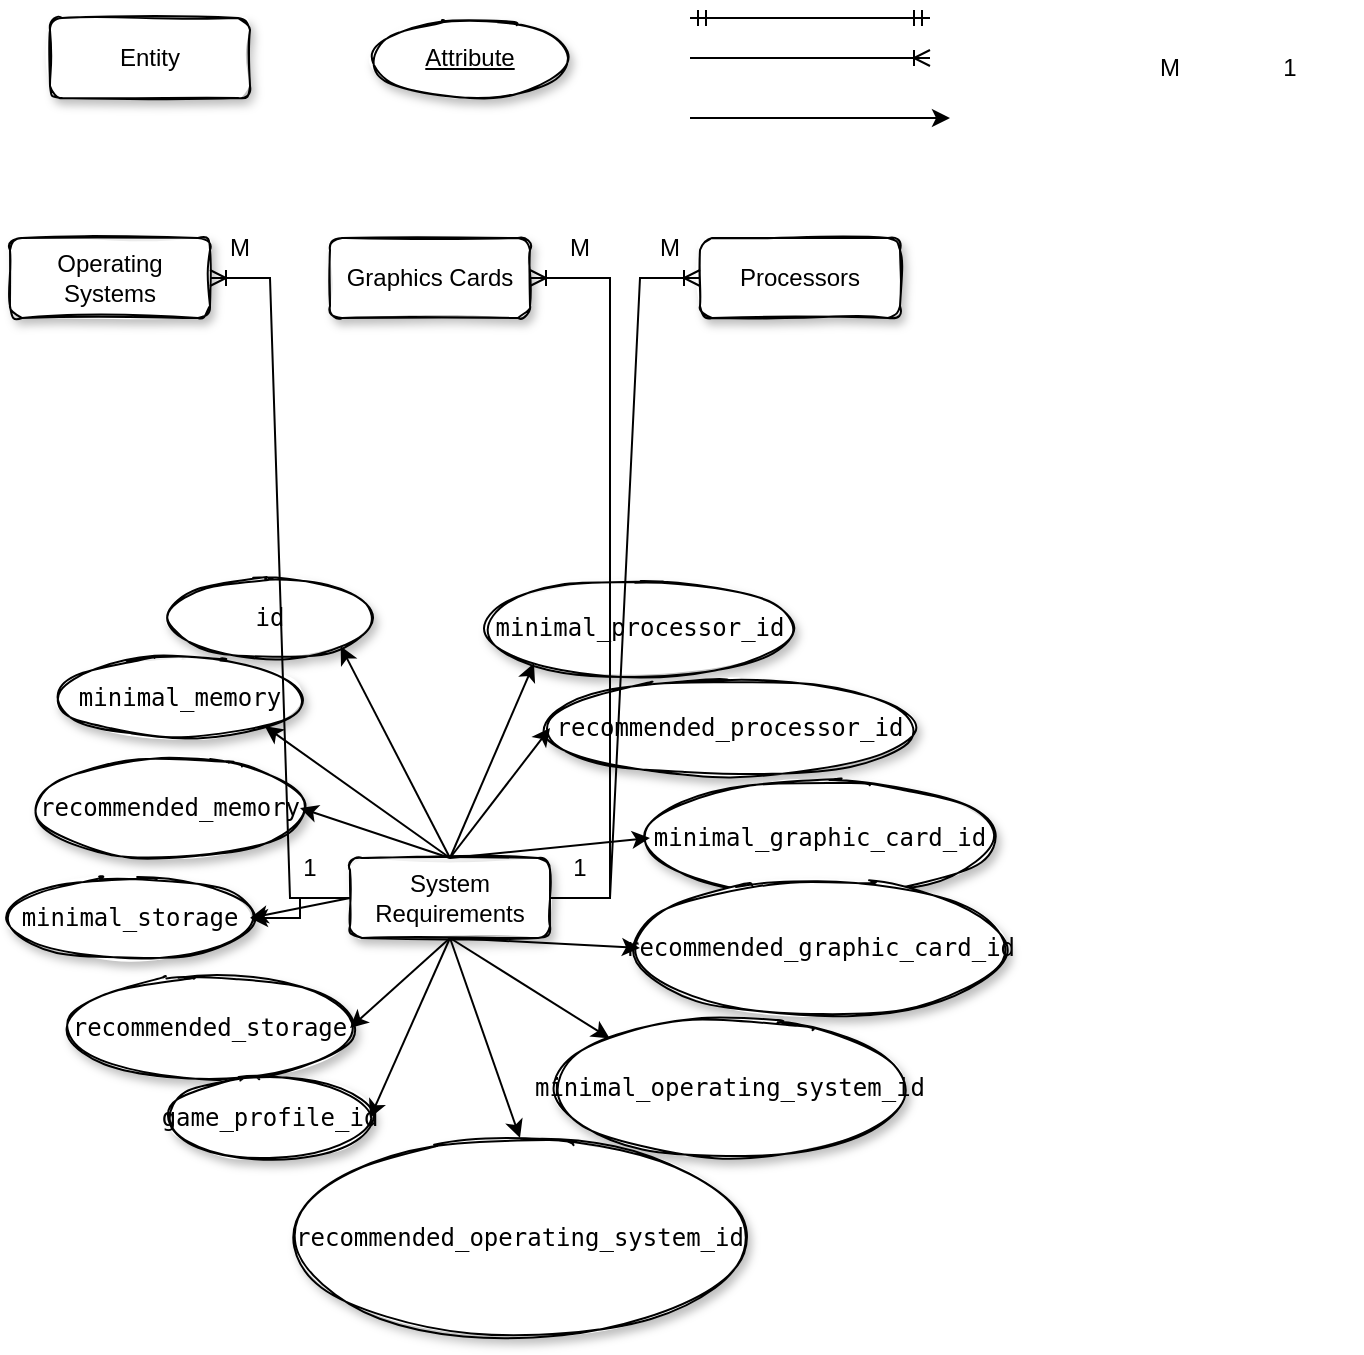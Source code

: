 <mxfile version="17.4.2" type="github">
  <diagram id="R2lEEEUBdFMjLlhIrx00" name="Page-1">
    <mxGraphModel dx="2503" dy="1505" grid="1" gridSize="10" guides="1" tooltips="1" connect="1" arrows="1" fold="1" page="1" pageScale="1" pageWidth="827" pageHeight="1169" math="0" shadow="0" extFonts="Permanent Marker^https://fonts.googleapis.com/css?family=Permanent+Marker">
      <root>
        <mxCell id="0" />
        <mxCell id="1" parent="0" />
        <mxCell id="tYkyg7E3x5yhrrcK7RUM-3" value="Entity" style="whiteSpace=wrap;html=1;align=center;rounded=1;shadow=1;sketch=1;" vertex="1" parent="1">
          <mxGeometry x="30" y="10" width="100" height="40" as="geometry" />
        </mxCell>
        <mxCell id="tYkyg7E3x5yhrrcK7RUM-4" value="Attribute" style="ellipse;whiteSpace=wrap;html=1;align=center;fontStyle=4;rounded=1;shadow=1;sketch=1;" vertex="1" parent="1">
          <mxGeometry x="190" y="10" width="100" height="40" as="geometry" />
        </mxCell>
        <mxCell id="tYkyg7E3x5yhrrcK7RUM-5" value="" style="edgeStyle=entityRelationEdgeStyle;fontSize=12;html=1;endArrow=ERmandOne;startArrow=ERmandOne;rounded=0;" edge="1" parent="1">
          <mxGeometry width="100" height="100" relative="1" as="geometry">
            <mxPoint x="350" y="10" as="sourcePoint" />
            <mxPoint x="470" y="10" as="targetPoint" />
          </mxGeometry>
        </mxCell>
        <mxCell id="tYkyg7E3x5yhrrcK7RUM-6" value="" style="edgeStyle=entityRelationEdgeStyle;fontSize=12;html=1;endArrow=ERoneToMany;rounded=0;labelBackgroundColor=none;labelBorderColor=none;" edge="1" parent="1">
          <mxGeometry width="100" height="100" relative="1" as="geometry">
            <mxPoint x="350" y="30" as="sourcePoint" />
            <mxPoint x="470" y="30" as="targetPoint" />
          </mxGeometry>
        </mxCell>
        <mxCell id="tYkyg7E3x5yhrrcK7RUM-7" value="" style="endArrow=classic;html=1;rounded=0;labelBackgroundColor=none;labelBorderColor=none;" edge="1" parent="1">
          <mxGeometry width="50" height="50" relative="1" as="geometry">
            <mxPoint x="350" y="60" as="sourcePoint" />
            <mxPoint x="480" y="60" as="targetPoint" />
          </mxGeometry>
        </mxCell>
        <mxCell id="tYkyg7E3x5yhrrcK7RUM-8" value="M" style="text;html=1;strokeColor=none;fillColor=none;align=center;verticalAlign=middle;whiteSpace=wrap;rounded=0;shadow=1;sketch=1;" vertex="1" parent="1">
          <mxGeometry x="560" y="20" width="60" height="30" as="geometry" />
        </mxCell>
        <mxCell id="tYkyg7E3x5yhrrcK7RUM-9" value="1" style="text;html=1;strokeColor=none;fillColor=none;align=center;verticalAlign=middle;whiteSpace=wrap;rounded=0;shadow=1;sketch=1;" vertex="1" parent="1">
          <mxGeometry x="620" y="20" width="60" height="30" as="geometry" />
        </mxCell>
        <mxCell id="tYkyg7E3x5yhrrcK7RUM-51" value="" style="edgeStyle=orthogonalEdgeStyle;rounded=0;orthogonalLoop=1;jettySize=auto;html=1;labelBackgroundColor=none;labelBorderColor=none;fontColor=default;" edge="1" parent="1" source="tYkyg7E3x5yhrrcK7RUM-10" target="tYkyg7E3x5yhrrcK7RUM-14">
          <mxGeometry relative="1" as="geometry" />
        </mxCell>
        <mxCell id="tYkyg7E3x5yhrrcK7RUM-10" value="System Requirements" style="whiteSpace=wrap;html=1;align=center;rounded=1;shadow=1;sketch=1;fontColor=default;labelBackgroundColor=none;labelBorderColor=none;fontStyle=0" vertex="1" parent="1">
          <mxGeometry x="180" y="430" width="100" height="40" as="geometry" />
        </mxCell>
        <mxCell id="tYkyg7E3x5yhrrcK7RUM-11" value="&lt;pre style=&quot;font-family: &amp;quot;jetbrains mono&amp;quot;, monospace;&quot;&gt;&lt;span style=&quot;&quot;&gt;id&lt;/span&gt;&lt;/pre&gt;" style="ellipse;whiteSpace=wrap;html=1;align=center;fontStyle=0;rounded=1;shadow=1;sketch=1;fontColor=default;labelBackgroundColor=none;labelBorderColor=none;" vertex="1" parent="1">
          <mxGeometry x="90" y="290" width="100" height="40" as="geometry" />
        </mxCell>
        <mxCell id="tYkyg7E3x5yhrrcK7RUM-12" value="&lt;pre style=&quot;font-family: &amp;quot;jetbrains mono&amp;quot;, monospace;&quot;&gt;&lt;span style=&quot;&quot;&gt;minimal_memory&lt;/span&gt;&lt;/pre&gt;" style="ellipse;whiteSpace=wrap;html=1;align=center;fontStyle=0;rounded=1;shadow=1;sketch=1;fontColor=default;labelBackgroundColor=none;labelBorderColor=none;" vertex="1" parent="1">
          <mxGeometry x="35" y="330" width="120" height="40" as="geometry" />
        </mxCell>
        <mxCell id="tYkyg7E3x5yhrrcK7RUM-13" value="&lt;pre style=&quot;font-family: &amp;quot;jetbrains mono&amp;quot;, monospace;&quot;&gt;&lt;span style=&quot;&quot;&gt;recommended_memory&lt;/span&gt;&lt;/pre&gt;" style="ellipse;whiteSpace=wrap;html=1;align=center;fontStyle=0;rounded=1;shadow=1;sketch=1;fontColor=default;labelBackgroundColor=none;labelBorderColor=none;" vertex="1" parent="1">
          <mxGeometry x="25" y="380" width="130" height="50" as="geometry" />
        </mxCell>
        <mxCell id="tYkyg7E3x5yhrrcK7RUM-14" value="&lt;pre style=&quot;font-family: &amp;quot;jetbrains mono&amp;quot;, monospace;&quot;&gt;&lt;span style=&quot;&quot;&gt;minimal_storage&lt;/span&gt;&lt;/pre&gt;" style="ellipse;whiteSpace=wrap;html=1;align=center;fontStyle=0;rounded=1;shadow=1;sketch=1;fontColor=default;labelBackgroundColor=none;labelBorderColor=none;" vertex="1" parent="1">
          <mxGeometry x="10" y="440" width="120" height="40" as="geometry" />
        </mxCell>
        <mxCell id="tYkyg7E3x5yhrrcK7RUM-15" value="&lt;pre style=&quot;font-family: &amp;quot;jetbrains mono&amp;quot;, monospace;&quot;&gt;&lt;span style=&quot;&quot;&gt;recommended_storage&lt;/span&gt;&lt;/pre&gt;" style="ellipse;whiteSpace=wrap;html=1;align=center;fontStyle=0;rounded=1;shadow=1;sketch=1;fontColor=default;labelBackgroundColor=none;labelBorderColor=none;" vertex="1" parent="1">
          <mxGeometry x="40" y="490" width="140" height="50" as="geometry" />
        </mxCell>
        <mxCell id="tYkyg7E3x5yhrrcK7RUM-16" value="&lt;pre style=&quot;font-family: &amp;quot;jetbrains mono&amp;quot;, monospace;&quot;&gt;&lt;span style=&quot;&quot;&gt;game_profile_id&lt;/span&gt;&lt;/pre&gt;" style="ellipse;whiteSpace=wrap;html=1;align=center;fontStyle=0;rounded=1;shadow=1;sketch=1;fontColor=default;labelBackgroundColor=none;labelBorderColor=none;" vertex="1" parent="1">
          <mxGeometry x="90" y="540" width="100" height="40" as="geometry" />
        </mxCell>
        <mxCell id="tYkyg7E3x5yhrrcK7RUM-18" value="&lt;pre style=&quot;font-family: &amp;quot;jetbrains mono&amp;quot;, monospace;&quot;&gt;&lt;pre style=&quot;font-family: &amp;quot;jetbrains mono&amp;quot; , monospace&quot;&gt;&lt;span style=&quot;&quot;&gt;minimal_processor_id&lt;/span&gt;&lt;/pre&gt;&lt;/pre&gt;" style="ellipse;whiteSpace=wrap;html=1;align=center;fontStyle=0;rounded=1;shadow=1;sketch=1;fontColor=default;labelBackgroundColor=none;labelBorderColor=none;" vertex="1" parent="1">
          <mxGeometry x="250" y="290" width="150" height="50" as="geometry" />
        </mxCell>
        <mxCell id="tYkyg7E3x5yhrrcK7RUM-19" value="&lt;pre style=&quot;font-family: &amp;quot;jetbrains mono&amp;quot;, monospace;&quot;&gt;&lt;pre style=&quot;font-family: &amp;quot;jetbrains mono&amp;quot; , monospace&quot;&gt;&lt;span style=&quot;&quot;&gt;recommended_processor_id&lt;/span&gt;&lt;/pre&gt;&lt;/pre&gt;" style="ellipse;whiteSpace=wrap;html=1;align=center;fontStyle=0;rounded=1;shadow=1;sketch=1;fontColor=default;labelBackgroundColor=none;labelBorderColor=none;" vertex="1" parent="1">
          <mxGeometry x="280" y="340" width="180" height="50" as="geometry" />
        </mxCell>
        <mxCell id="tYkyg7E3x5yhrrcK7RUM-20" value="&lt;pre style=&quot;font-family: &amp;quot;jetbrains mono&amp;quot;, monospace;&quot;&gt;&lt;pre style=&quot;font-family: &amp;quot;jetbrains mono&amp;quot; , monospace&quot;&gt;&lt;span style=&quot;&quot;&gt;minimal_graphic_card_id&lt;/span&gt;&lt;/pre&gt;&lt;/pre&gt;" style="ellipse;whiteSpace=wrap;html=1;align=center;fontStyle=0;rounded=1;shadow=1;sketch=1;fontColor=default;labelBackgroundColor=none;labelBorderColor=none;" vertex="1" parent="1">
          <mxGeometry x="330" y="390" width="170" height="60" as="geometry" />
        </mxCell>
        <mxCell id="tYkyg7E3x5yhrrcK7RUM-22" value="&lt;pre style=&quot;font-family: &amp;quot;jetbrains mono&amp;quot;, monospace;&quot;&gt;&lt;pre style=&quot;font-family: &amp;quot;jetbrains mono&amp;quot; , monospace&quot;&gt;&lt;span style=&quot;&quot;&gt;recommended_graphic_card_id&lt;/span&gt;&lt;/pre&gt;&lt;/pre&gt;" style="ellipse;whiteSpace=wrap;html=1;align=center;fontStyle=0;rounded=1;shadow=1;sketch=1;fontColor=default;labelBackgroundColor=none;labelBorderColor=none;" vertex="1" parent="1">
          <mxGeometry x="325" y="440" width="180" height="70" as="geometry" />
        </mxCell>
        <mxCell id="tYkyg7E3x5yhrrcK7RUM-23" value="&lt;pre style=&quot;font-family: &amp;quot;jetbrains mono&amp;quot;, monospace;&quot;&gt;&lt;pre style=&quot;font-family: &amp;quot;jetbrains mono&amp;quot; , monospace&quot;&gt;&lt;span style=&quot;&quot;&gt;minimal_operating_system_id&lt;/span&gt;&lt;/pre&gt;&lt;/pre&gt;" style="ellipse;whiteSpace=wrap;html=1;align=center;fontStyle=0;rounded=1;shadow=1;sketch=1;fontColor=default;labelBackgroundColor=none;labelBorderColor=none;" vertex="1" parent="1">
          <mxGeometry x="285" y="510" width="170" height="70" as="geometry" />
        </mxCell>
        <mxCell id="tYkyg7E3x5yhrrcK7RUM-24" value="&lt;pre style=&quot;font-family: &amp;quot;jetbrains mono&amp;quot;, monospace;&quot;&gt;&lt;pre style=&quot;font-family: &amp;quot;jetbrains mono&amp;quot; , monospace&quot;&gt;&lt;span style=&quot;&quot;&gt;recommended_operating_system_id&lt;/span&gt;&lt;/pre&gt;&lt;/pre&gt;" style="ellipse;whiteSpace=wrap;html=1;align=center;fontStyle=0;rounded=1;shadow=1;sketch=1;fontColor=default;labelBackgroundColor=none;labelBorderColor=none;" vertex="1" parent="1">
          <mxGeometry x="155" y="570" width="220" height="100" as="geometry" />
        </mxCell>
        <mxCell id="tYkyg7E3x5yhrrcK7RUM-28" value="" style="endArrow=classic;html=1;rounded=0;labelBackgroundColor=none;labelBorderColor=none;exitX=0.5;exitY=0;exitDx=0;exitDy=0;entryX=1;entryY=1;entryDx=0;entryDy=0;" edge="1" parent="1" source="tYkyg7E3x5yhrrcK7RUM-10" target="tYkyg7E3x5yhrrcK7RUM-11">
          <mxGeometry width="50" height="50" relative="1" as="geometry">
            <mxPoint x="165" y="360" as="sourcePoint" />
            <mxPoint x="295" y="360" as="targetPoint" />
          </mxGeometry>
        </mxCell>
        <mxCell id="tYkyg7E3x5yhrrcK7RUM-29" value="" style="endArrow=classic;html=1;rounded=0;labelBackgroundColor=none;labelBorderColor=none;exitX=0.5;exitY=0;exitDx=0;exitDy=0;entryX=1;entryY=1;entryDx=0;entryDy=0;" edge="1" parent="1" source="tYkyg7E3x5yhrrcK7RUM-10" target="tYkyg7E3x5yhrrcK7RUM-12">
          <mxGeometry width="50" height="50" relative="1" as="geometry">
            <mxPoint x="370" y="230" as="sourcePoint" />
            <mxPoint x="500" y="230" as="targetPoint" />
          </mxGeometry>
        </mxCell>
        <mxCell id="tYkyg7E3x5yhrrcK7RUM-30" value="" style="endArrow=classic;html=1;rounded=0;labelBackgroundColor=none;labelBorderColor=none;exitX=0.5;exitY=0;exitDx=0;exitDy=0;entryX=1;entryY=0.5;entryDx=0;entryDy=0;" edge="1" parent="1" source="tYkyg7E3x5yhrrcK7RUM-10" target="tYkyg7E3x5yhrrcK7RUM-13">
          <mxGeometry width="50" height="50" relative="1" as="geometry">
            <mxPoint x="210" y="419.17" as="sourcePoint" />
            <mxPoint x="340" y="419.17" as="targetPoint" />
          </mxGeometry>
        </mxCell>
        <mxCell id="tYkyg7E3x5yhrrcK7RUM-31" value="" style="endArrow=classic;html=1;rounded=0;labelBackgroundColor=none;labelBorderColor=none;exitX=0.5;exitY=0;exitDx=0;exitDy=0;entryX=0;entryY=1;entryDx=0;entryDy=0;" edge="1" parent="1" source="tYkyg7E3x5yhrrcK7RUM-10" target="tYkyg7E3x5yhrrcK7RUM-18">
          <mxGeometry width="50" height="50" relative="1" as="geometry">
            <mxPoint x="370" y="230" as="sourcePoint" />
            <mxPoint x="500" y="230" as="targetPoint" />
          </mxGeometry>
        </mxCell>
        <mxCell id="tYkyg7E3x5yhrrcK7RUM-32" value="" style="endArrow=classic;html=1;rounded=0;labelBackgroundColor=none;labelBorderColor=none;exitX=0.5;exitY=0;exitDx=0;exitDy=0;entryX=0;entryY=0.5;entryDx=0;entryDy=0;" edge="1" parent="1" source="tYkyg7E3x5yhrrcK7RUM-10" target="tYkyg7E3x5yhrrcK7RUM-19">
          <mxGeometry width="50" height="50" relative="1" as="geometry">
            <mxPoint x="370" y="230" as="sourcePoint" />
            <mxPoint x="500" y="230" as="targetPoint" />
          </mxGeometry>
        </mxCell>
        <mxCell id="tYkyg7E3x5yhrrcK7RUM-33" value="" style="endArrow=classic;html=1;rounded=0;labelBackgroundColor=none;labelBorderColor=none;exitX=0.5;exitY=0;exitDx=0;exitDy=0;entryX=0;entryY=0.5;entryDx=0;entryDy=0;" edge="1" parent="1" source="tYkyg7E3x5yhrrcK7RUM-10" target="tYkyg7E3x5yhrrcK7RUM-20">
          <mxGeometry width="50" height="50" relative="1" as="geometry">
            <mxPoint x="370" y="230" as="sourcePoint" />
            <mxPoint x="500" y="230" as="targetPoint" />
          </mxGeometry>
        </mxCell>
        <mxCell id="tYkyg7E3x5yhrrcK7RUM-34" value="" style="endArrow=classic;html=1;rounded=0;labelBackgroundColor=none;labelBorderColor=none;exitX=0.5;exitY=1;exitDx=0;exitDy=0;entryX=0;entryY=0.5;entryDx=0;entryDy=0;" edge="1" parent="1" source="tYkyg7E3x5yhrrcK7RUM-10" target="tYkyg7E3x5yhrrcK7RUM-22">
          <mxGeometry width="50" height="50" relative="1" as="geometry">
            <mxPoint x="370" y="230" as="sourcePoint" />
            <mxPoint x="500" y="230" as="targetPoint" />
          </mxGeometry>
        </mxCell>
        <mxCell id="tYkyg7E3x5yhrrcK7RUM-35" value="" style="endArrow=classic;html=1;rounded=0;labelBackgroundColor=none;labelBorderColor=none;exitX=0.5;exitY=1;exitDx=0;exitDy=0;entryX=0;entryY=0;entryDx=0;entryDy=0;" edge="1" parent="1" source="tYkyg7E3x5yhrrcK7RUM-10" target="tYkyg7E3x5yhrrcK7RUM-23">
          <mxGeometry width="50" height="50" relative="1" as="geometry">
            <mxPoint x="370" y="230" as="sourcePoint" />
            <mxPoint x="500" y="230" as="targetPoint" />
          </mxGeometry>
        </mxCell>
        <mxCell id="tYkyg7E3x5yhrrcK7RUM-36" value="" style="endArrow=classic;html=1;rounded=0;labelBackgroundColor=none;labelBorderColor=none;exitX=0.5;exitY=1;exitDx=0;exitDy=0;entryX=0.5;entryY=0;entryDx=0;entryDy=0;" edge="1" parent="1" source="tYkyg7E3x5yhrrcK7RUM-10" target="tYkyg7E3x5yhrrcK7RUM-24">
          <mxGeometry width="50" height="50" relative="1" as="geometry">
            <mxPoint x="370" y="230" as="sourcePoint" />
            <mxPoint x="500" y="230" as="targetPoint" />
          </mxGeometry>
        </mxCell>
        <mxCell id="tYkyg7E3x5yhrrcK7RUM-37" value="" style="endArrow=classic;html=1;rounded=0;labelBackgroundColor=none;labelBorderColor=none;exitX=0.5;exitY=1;exitDx=0;exitDy=0;entryX=1;entryY=0.5;entryDx=0;entryDy=0;" edge="1" parent="1" source="tYkyg7E3x5yhrrcK7RUM-10" target="tYkyg7E3x5yhrrcK7RUM-16">
          <mxGeometry width="50" height="50" relative="1" as="geometry">
            <mxPoint x="370" y="230" as="sourcePoint" />
            <mxPoint x="500" y="230" as="targetPoint" />
          </mxGeometry>
        </mxCell>
        <mxCell id="tYkyg7E3x5yhrrcK7RUM-38" value="" style="endArrow=classic;html=1;rounded=0;labelBackgroundColor=none;labelBorderColor=none;exitX=0.5;exitY=1;exitDx=0;exitDy=0;entryX=1;entryY=0.5;entryDx=0;entryDy=0;" edge="1" parent="1" source="tYkyg7E3x5yhrrcK7RUM-10" target="tYkyg7E3x5yhrrcK7RUM-15">
          <mxGeometry width="50" height="50" relative="1" as="geometry">
            <mxPoint x="370" y="230" as="sourcePoint" />
            <mxPoint x="500" y="230" as="targetPoint" />
          </mxGeometry>
        </mxCell>
        <mxCell id="tYkyg7E3x5yhrrcK7RUM-39" value="" style="endArrow=classic;html=1;rounded=0;labelBackgroundColor=none;labelBorderColor=none;exitX=0;exitY=0.5;exitDx=0;exitDy=0;entryX=1;entryY=0.5;entryDx=0;entryDy=0;" edge="1" parent="1" source="tYkyg7E3x5yhrrcK7RUM-10" target="tYkyg7E3x5yhrrcK7RUM-14">
          <mxGeometry width="50" height="50" relative="1" as="geometry">
            <mxPoint x="370" y="230" as="sourcePoint" />
            <mxPoint x="500" y="230" as="targetPoint" />
          </mxGeometry>
        </mxCell>
        <mxCell id="tYkyg7E3x5yhrrcK7RUM-40" value="Operating Systems" style="whiteSpace=wrap;html=1;align=center;rounded=1;shadow=1;sketch=1;" vertex="1" parent="1">
          <mxGeometry x="10" y="120" width="100" height="40" as="geometry" />
        </mxCell>
        <mxCell id="tYkyg7E3x5yhrrcK7RUM-41" value="Graphics Cards" style="whiteSpace=wrap;html=1;align=center;rounded=1;shadow=1;sketch=1;" vertex="1" parent="1">
          <mxGeometry x="170" y="120" width="100" height="40" as="geometry" />
        </mxCell>
        <mxCell id="tYkyg7E3x5yhrrcK7RUM-42" value="Processors" style="whiteSpace=wrap;html=1;align=center;rounded=1;shadow=1;sketch=1;" vertex="1" parent="1">
          <mxGeometry x="355" y="120" width="100" height="40" as="geometry" />
        </mxCell>
        <mxCell id="tYkyg7E3x5yhrrcK7RUM-43" value="" style="edgeStyle=entityRelationEdgeStyle;fontSize=12;html=1;endArrow=ERoneToMany;rounded=0;labelBackgroundColor=none;labelBorderColor=none;" edge="1" parent="1" source="tYkyg7E3x5yhrrcK7RUM-10" target="tYkyg7E3x5yhrrcK7RUM-40">
          <mxGeometry width="100" height="100" relative="1" as="geometry">
            <mxPoint x="240" y="430" as="sourcePoint" />
            <mxPoint x="480" y="40" as="targetPoint" />
          </mxGeometry>
        </mxCell>
        <mxCell id="tYkyg7E3x5yhrrcK7RUM-45" value="" style="edgeStyle=entityRelationEdgeStyle;fontSize=12;html=1;endArrow=ERoneToMany;rounded=0;labelBackgroundColor=none;labelBorderColor=none;fontColor=default;" edge="1" parent="1" source="tYkyg7E3x5yhrrcK7RUM-10" target="tYkyg7E3x5yhrrcK7RUM-41">
          <mxGeometry width="100" height="100" relative="1" as="geometry">
            <mxPoint x="230" y="550" as="sourcePoint" />
            <mxPoint x="330" y="450" as="targetPoint" />
          </mxGeometry>
        </mxCell>
        <mxCell id="tYkyg7E3x5yhrrcK7RUM-47" value="" style="edgeStyle=entityRelationEdgeStyle;fontSize=12;html=1;endArrow=ERoneToMany;rounded=0;labelBackgroundColor=none;labelBorderColor=none;fontColor=default;exitX=1;exitY=0.5;exitDx=0;exitDy=0;entryX=0;entryY=0.5;entryDx=0;entryDy=0;" edge="1" parent="1" source="tYkyg7E3x5yhrrcK7RUM-10" target="tYkyg7E3x5yhrrcK7RUM-42">
          <mxGeometry width="100" height="100" relative="1" as="geometry">
            <mxPoint x="430" y="400" as="sourcePoint" />
            <mxPoint x="530" y="300" as="targetPoint" />
          </mxGeometry>
        </mxCell>
        <mxCell id="tYkyg7E3x5yhrrcK7RUM-48" value="M" style="text;html=1;strokeColor=none;fillColor=none;align=center;verticalAlign=middle;whiteSpace=wrap;rounded=0;shadow=1;sketch=1;" vertex="1" parent="1">
          <mxGeometry x="95" y="110" width="60" height="30" as="geometry" />
        </mxCell>
        <mxCell id="tYkyg7E3x5yhrrcK7RUM-49" value="M" style="text;html=1;strokeColor=none;fillColor=none;align=center;verticalAlign=middle;whiteSpace=wrap;rounded=0;shadow=1;sketch=1;" vertex="1" parent="1">
          <mxGeometry x="265" y="110" width="60" height="30" as="geometry" />
        </mxCell>
        <mxCell id="tYkyg7E3x5yhrrcK7RUM-50" value="M" style="text;html=1;strokeColor=none;fillColor=none;align=center;verticalAlign=middle;whiteSpace=wrap;rounded=0;shadow=1;sketch=1;" vertex="1" parent="1">
          <mxGeometry x="310" y="110" width="60" height="30" as="geometry" />
        </mxCell>
        <mxCell id="tYkyg7E3x5yhrrcK7RUM-52" value="1" style="text;html=1;strokeColor=none;fillColor=none;align=center;verticalAlign=middle;whiteSpace=wrap;rounded=0;shadow=1;sketch=1;" vertex="1" parent="1">
          <mxGeometry x="130" y="420" width="60" height="30" as="geometry" />
        </mxCell>
        <mxCell id="tYkyg7E3x5yhrrcK7RUM-53" value="1" style="text;html=1;strokeColor=none;fillColor=none;align=center;verticalAlign=middle;whiteSpace=wrap;rounded=0;shadow=1;sketch=1;" vertex="1" parent="1">
          <mxGeometry x="265" y="420" width="60" height="30" as="geometry" />
        </mxCell>
      </root>
    </mxGraphModel>
  </diagram>
</mxfile>
